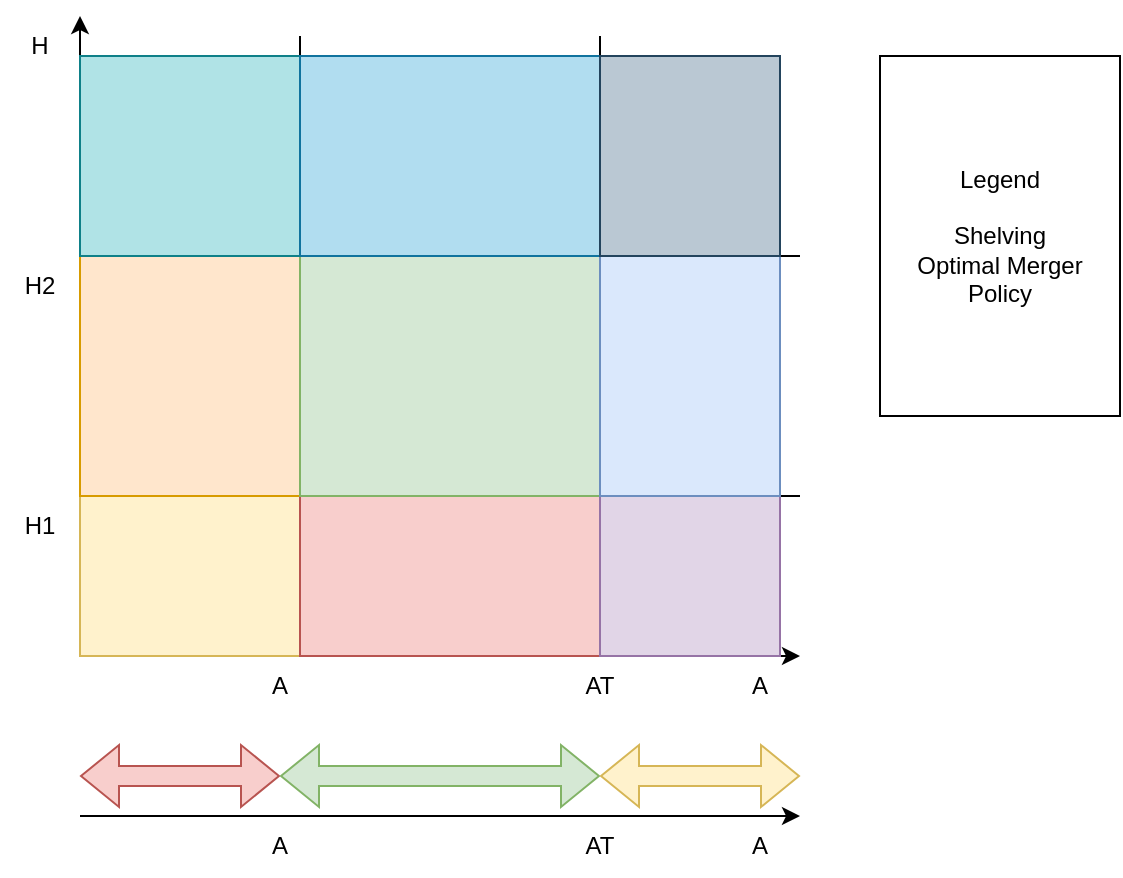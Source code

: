 <mxfile version="17.4.2" type="device"><diagram id="t5RAZ_MiZZwpSJcQk05v" name="Page-1"><mxGraphModel dx="716" dy="442" grid="1" gridSize="10" guides="1" tooltips="1" connect="1" arrows="1" fold="1" page="1" pageScale="1" pageWidth="850" pageHeight="1100" math="0" shadow="0"><root><mxCell id="0"/><mxCell id="1" parent="0"/><mxCell id="11DIdNiqMTZ5lPYx6zoI-1" value="" style="endArrow=classic;html=1;rounded=0;" edge="1" parent="1"><mxGeometry width="50" height="50" relative="1" as="geometry"><mxPoint x="120" y="360" as="sourcePoint"/><mxPoint x="480" y="360" as="targetPoint"/></mxGeometry></mxCell><mxCell id="11DIdNiqMTZ5lPYx6zoI-2" value="" style="endArrow=classic;html=1;rounded=0;" edge="1" parent="1"><mxGeometry width="50" height="50" relative="1" as="geometry"><mxPoint x="120" y="360" as="sourcePoint"/><mxPoint x="120" y="40" as="targetPoint"/></mxGeometry></mxCell><mxCell id="11DIdNiqMTZ5lPYx6zoI-3" value="H" style="text;html=1;strokeColor=none;fillColor=none;align=center;verticalAlign=middle;whiteSpace=wrap;rounded=0;" vertex="1" parent="1"><mxGeometry x="80" y="40" width="40" height="30" as="geometry"/></mxCell><mxCell id="11DIdNiqMTZ5lPYx6zoI-4" value="H1" style="text;html=1;strokeColor=none;fillColor=none;align=center;verticalAlign=middle;whiteSpace=wrap;rounded=0;" vertex="1" parent="1"><mxGeometry x="80" y="280" width="40" height="30" as="geometry"/></mxCell><mxCell id="11DIdNiqMTZ5lPYx6zoI-6" value="H2" style="text;html=1;strokeColor=none;fillColor=none;align=center;verticalAlign=middle;whiteSpace=wrap;rounded=0;" vertex="1" parent="1"><mxGeometry x="80" y="160" width="40" height="30" as="geometry"/></mxCell><mxCell id="11DIdNiqMTZ5lPYx6zoI-7" value="A" style="text;html=1;strokeColor=none;fillColor=none;align=center;verticalAlign=middle;whiteSpace=wrap;rounded=0;" vertex="1" parent="1"><mxGeometry x="440" y="360" width="40" height="30" as="geometry"/></mxCell><mxCell id="11DIdNiqMTZ5lPYx6zoI-9" value="A" style="text;html=1;strokeColor=none;fillColor=none;align=center;verticalAlign=middle;whiteSpace=wrap;rounded=0;" vertex="1" parent="1"><mxGeometry x="200" y="360" width="40" height="30" as="geometry"/></mxCell><mxCell id="11DIdNiqMTZ5lPYx6zoI-10" value="AT" style="text;html=1;strokeColor=none;fillColor=none;align=center;verticalAlign=middle;whiteSpace=wrap;rounded=0;" vertex="1" parent="1"><mxGeometry x="360" y="360" width="40" height="30" as="geometry"/></mxCell><mxCell id="11DIdNiqMTZ5lPYx6zoI-12" value="" style="endArrow=none;html=1;rounded=0;exitX=0.5;exitY=0;exitDx=0;exitDy=0;" edge="1" parent="1" source="11DIdNiqMTZ5lPYx6zoI-10"><mxGeometry width="50" height="50" relative="1" as="geometry"><mxPoint x="400" y="360" as="sourcePoint"/><mxPoint x="380" y="50" as="targetPoint"/></mxGeometry></mxCell><mxCell id="11DIdNiqMTZ5lPYx6zoI-13" value="" style="endArrow=none;html=1;rounded=0;exitX=0.75;exitY=0;exitDx=0;exitDy=0;" edge="1" parent="1" source="11DIdNiqMTZ5lPYx6zoI-9"><mxGeometry width="50" height="50" relative="1" as="geometry"><mxPoint x="219.5" y="360" as="sourcePoint"/><mxPoint x="230" y="50" as="targetPoint"/></mxGeometry></mxCell><mxCell id="11DIdNiqMTZ5lPYx6zoI-14" value="" style="endArrow=none;html=1;rounded=0;entryX=1;entryY=0;entryDx=0;entryDy=0;" edge="1" parent="1" target="11DIdNiqMTZ5lPYx6zoI-6"><mxGeometry width="50" height="50" relative="1" as="geometry"><mxPoint x="480" y="160" as="sourcePoint"/><mxPoint x="400" y="70" as="targetPoint"/></mxGeometry></mxCell><mxCell id="11DIdNiqMTZ5lPYx6zoI-15" value="" style="endArrow=none;html=1;rounded=0;entryX=1;entryY=0;entryDx=0;entryDy=0;" edge="1" parent="1" target="11DIdNiqMTZ5lPYx6zoI-4"><mxGeometry width="50" height="50" relative="1" as="geometry"><mxPoint x="480" y="280" as="sourcePoint"/><mxPoint x="120.0" y="294.66" as="targetPoint"/></mxGeometry></mxCell><mxCell id="11DIdNiqMTZ5lPYx6zoI-16" value="Legend&lt;br&gt;&lt;br&gt;Shelving&lt;br&gt;Optimal Merger Policy" style="rounded=0;whiteSpace=wrap;html=1;align=center;" vertex="1" parent="1"><mxGeometry x="520" y="60" width="120" height="180" as="geometry"/></mxCell><mxCell id="11DIdNiqMTZ5lPYx6zoI-18" value="" style="endArrow=classic;html=1;rounded=0;" edge="1" parent="1"><mxGeometry width="50" height="50" relative="1" as="geometry"><mxPoint x="120" y="440" as="sourcePoint"/><mxPoint x="480" y="440" as="targetPoint"/></mxGeometry></mxCell><mxCell id="11DIdNiqMTZ5lPYx6zoI-19" value="A" style="text;html=1;strokeColor=none;fillColor=none;align=center;verticalAlign=middle;whiteSpace=wrap;rounded=0;" vertex="1" parent="1"><mxGeometry x="440" y="440" width="40" height="30" as="geometry"/></mxCell><mxCell id="11DIdNiqMTZ5lPYx6zoI-20" value="A" style="text;html=1;strokeColor=none;fillColor=none;align=center;verticalAlign=middle;whiteSpace=wrap;rounded=0;" vertex="1" parent="1"><mxGeometry x="200" y="440" width="40" height="30" as="geometry"/></mxCell><mxCell id="11DIdNiqMTZ5lPYx6zoI-21" value="AT" style="text;html=1;strokeColor=none;fillColor=none;align=center;verticalAlign=middle;whiteSpace=wrap;rounded=0;" vertex="1" parent="1"><mxGeometry x="360" y="440" width="40" height="30" as="geometry"/></mxCell><mxCell id="11DIdNiqMTZ5lPYx6zoI-22" value="" style="shape=flexArrow;endArrow=classic;startArrow=classic;html=1;rounded=0;fillColor=#f8cecc;strokeColor=#b85450;" edge="1" parent="1"><mxGeometry width="100" height="100" relative="1" as="geometry"><mxPoint x="120" y="420" as="sourcePoint"/><mxPoint x="220" y="420" as="targetPoint"/></mxGeometry></mxCell><mxCell id="11DIdNiqMTZ5lPYx6zoI-23" value="" style="shape=flexArrow;endArrow=classic;startArrow=classic;html=1;rounded=0;fillColor=#d5e8d4;strokeColor=#82b366;" edge="1" parent="1"><mxGeometry width="100" height="100" relative="1" as="geometry"><mxPoint x="220" y="420" as="sourcePoint"/><mxPoint x="380" y="420" as="targetPoint"/></mxGeometry></mxCell><mxCell id="11DIdNiqMTZ5lPYx6zoI-24" value="" style="shape=flexArrow;endArrow=classic;startArrow=classic;html=1;rounded=0;fillColor=#fff2cc;strokeColor=#d6b656;" edge="1" parent="1"><mxGeometry width="100" height="100" relative="1" as="geometry"><mxPoint x="380" y="420" as="sourcePoint"/><mxPoint x="480" y="420" as="targetPoint"/></mxGeometry></mxCell><mxCell id="11DIdNiqMTZ5lPYx6zoI-25" value="" style="rounded=0;whiteSpace=wrap;html=1;fillColor=#fff2cc;strokeColor=#d6b656;" vertex="1" parent="1"><mxGeometry x="120" y="280" width="110" height="80" as="geometry"/></mxCell><mxCell id="11DIdNiqMTZ5lPYx6zoI-26" value="" style="rounded=0;whiteSpace=wrap;html=1;fillColor=#f8cecc;strokeColor=#b85450;" vertex="1" parent="1"><mxGeometry x="230" y="280" width="150" height="80" as="geometry"/></mxCell><mxCell id="11DIdNiqMTZ5lPYx6zoI-27" value="" style="rounded=0;whiteSpace=wrap;html=1;fillColor=#e1d5e7;strokeColor=#9673a6;" vertex="1" parent="1"><mxGeometry x="380" y="280" width="90" height="80" as="geometry"/></mxCell><mxCell id="11DIdNiqMTZ5lPYx6zoI-28" value="" style="rounded=0;whiteSpace=wrap;html=1;fillColor=#ffe6cc;strokeColor=#d79b00;" vertex="1" parent="1"><mxGeometry x="120" y="160" width="110" height="120" as="geometry"/></mxCell><mxCell id="11DIdNiqMTZ5lPYx6zoI-29" value="" style="rounded=0;whiteSpace=wrap;html=1;fillColor=#d5e8d4;strokeColor=#82b366;" vertex="1" parent="1"><mxGeometry x="230" y="160" width="150" height="120" as="geometry"/></mxCell><mxCell id="11DIdNiqMTZ5lPYx6zoI-30" value="" style="rounded=0;whiteSpace=wrap;html=1;fillColor=#dae8fc;strokeColor=#6c8ebf;" vertex="1" parent="1"><mxGeometry x="380" y="160" width="90" height="120" as="geometry"/></mxCell><mxCell id="11DIdNiqMTZ5lPYx6zoI-31" value="" style="rounded=0;whiteSpace=wrap;html=1;fillColor=#b0e3e6;strokeColor=#0e8088;" vertex="1" parent="1"><mxGeometry x="120" y="60" width="110" height="100" as="geometry"/></mxCell><mxCell id="11DIdNiqMTZ5lPYx6zoI-32" value="" style="rounded=0;whiteSpace=wrap;html=1;fillColor=#b1ddf0;strokeColor=#10739e;" vertex="1" parent="1"><mxGeometry x="230" y="60" width="150" height="100" as="geometry"/></mxCell><mxCell id="11DIdNiqMTZ5lPYx6zoI-33" value="" style="rounded=0;whiteSpace=wrap;html=1;fillColor=#bac8d3;strokeColor=#23445d;" vertex="1" parent="1"><mxGeometry x="380" y="60" width="90" height="100" as="geometry"/></mxCell></root></mxGraphModel></diagram></mxfile>